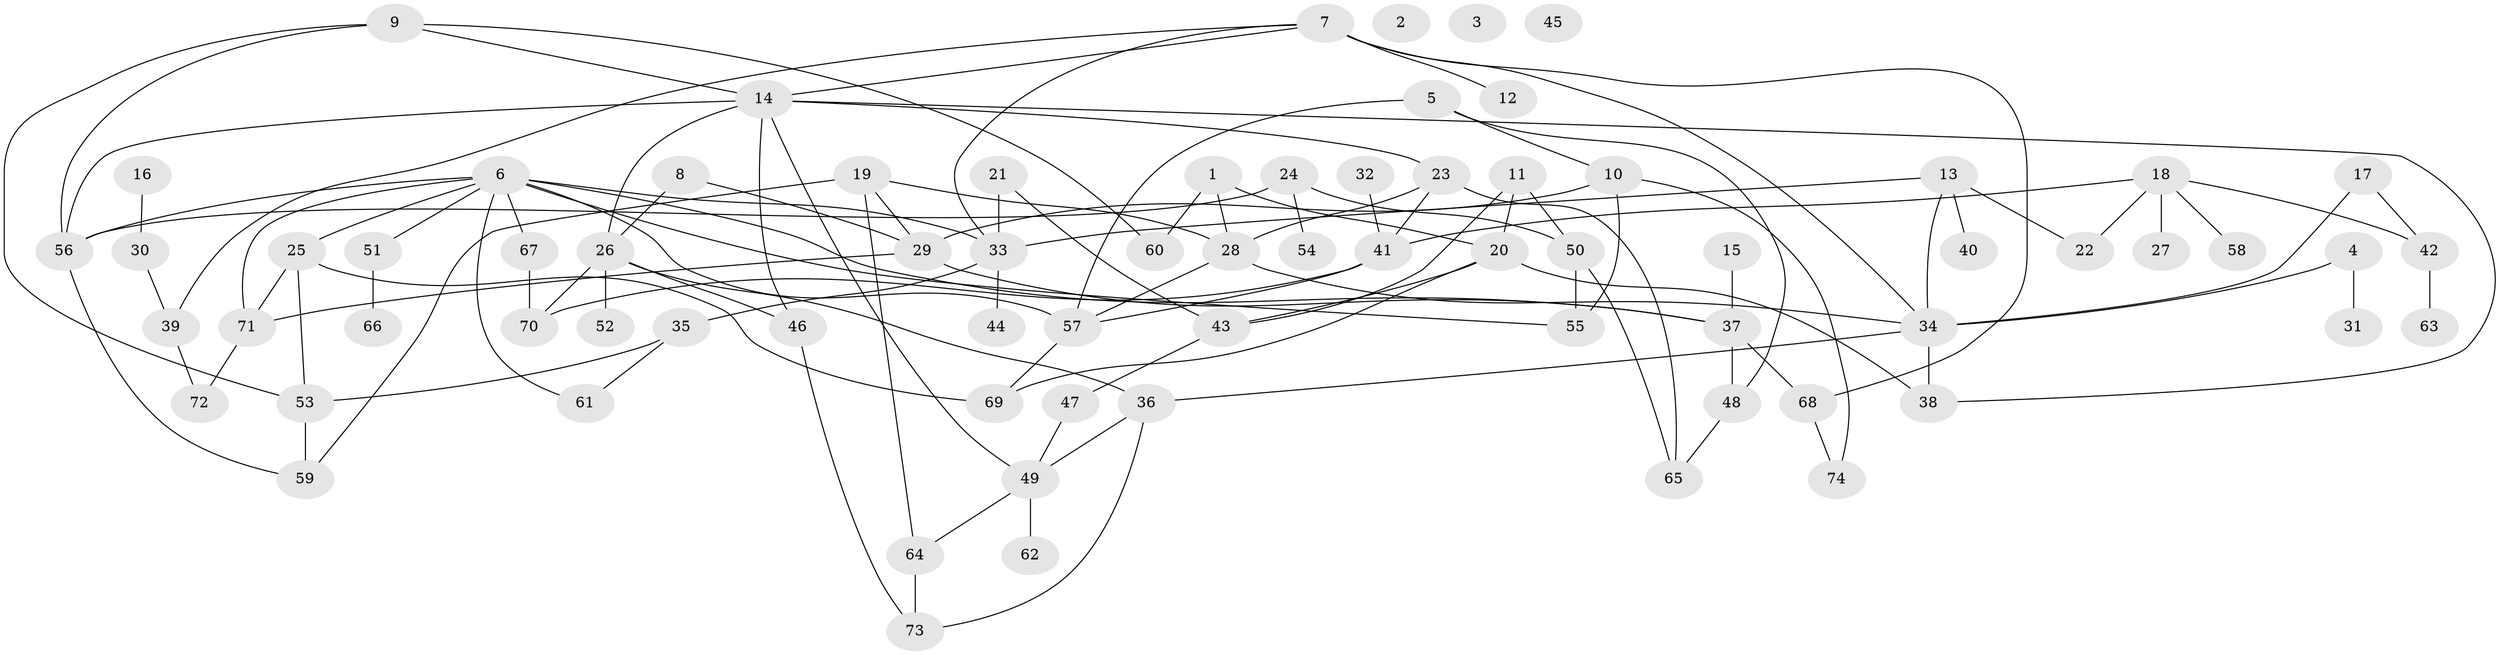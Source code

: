 // Generated by graph-tools (version 1.1) at 2025/12/03/09/25 04:12:59]
// undirected, 74 vertices, 113 edges
graph export_dot {
graph [start="1"]
  node [color=gray90,style=filled];
  1;
  2;
  3;
  4;
  5;
  6;
  7;
  8;
  9;
  10;
  11;
  12;
  13;
  14;
  15;
  16;
  17;
  18;
  19;
  20;
  21;
  22;
  23;
  24;
  25;
  26;
  27;
  28;
  29;
  30;
  31;
  32;
  33;
  34;
  35;
  36;
  37;
  38;
  39;
  40;
  41;
  42;
  43;
  44;
  45;
  46;
  47;
  48;
  49;
  50;
  51;
  52;
  53;
  54;
  55;
  56;
  57;
  58;
  59;
  60;
  61;
  62;
  63;
  64;
  65;
  66;
  67;
  68;
  69;
  70;
  71;
  72;
  73;
  74;
  1 -- 20;
  1 -- 28;
  1 -- 60;
  4 -- 31;
  4 -- 34;
  5 -- 10;
  5 -- 48;
  5 -- 57;
  6 -- 25;
  6 -- 33;
  6 -- 37;
  6 -- 51;
  6 -- 55;
  6 -- 56;
  6 -- 57;
  6 -- 61;
  6 -- 67;
  6 -- 71;
  7 -- 12;
  7 -- 14;
  7 -- 33;
  7 -- 34;
  7 -- 39;
  7 -- 68;
  8 -- 26;
  8 -- 29;
  9 -- 14;
  9 -- 53;
  9 -- 56;
  9 -- 60;
  10 -- 29;
  10 -- 55;
  10 -- 74;
  11 -- 20;
  11 -- 43;
  11 -- 50;
  13 -- 22;
  13 -- 33;
  13 -- 34;
  13 -- 40;
  14 -- 23;
  14 -- 26;
  14 -- 38;
  14 -- 46;
  14 -- 49;
  14 -- 56;
  15 -- 37;
  16 -- 30;
  17 -- 34;
  17 -- 42;
  18 -- 22;
  18 -- 27;
  18 -- 41;
  18 -- 42;
  18 -- 58;
  19 -- 28;
  19 -- 29;
  19 -- 59;
  19 -- 64;
  20 -- 38;
  20 -- 43;
  20 -- 69;
  21 -- 33;
  21 -- 43;
  23 -- 28;
  23 -- 41;
  23 -- 65;
  24 -- 50;
  24 -- 54;
  24 -- 56;
  25 -- 53;
  25 -- 69;
  25 -- 71;
  26 -- 36;
  26 -- 46;
  26 -- 52;
  26 -- 70;
  28 -- 34;
  28 -- 57;
  29 -- 37;
  29 -- 71;
  30 -- 39;
  32 -- 41;
  33 -- 35;
  33 -- 44;
  34 -- 36;
  34 -- 38;
  35 -- 53;
  35 -- 61;
  36 -- 49;
  36 -- 73;
  37 -- 48;
  37 -- 68;
  39 -- 72;
  41 -- 57;
  41 -- 70;
  42 -- 63;
  43 -- 47;
  46 -- 73;
  47 -- 49;
  48 -- 65;
  49 -- 62;
  49 -- 64;
  50 -- 55;
  50 -- 65;
  51 -- 66;
  53 -- 59;
  56 -- 59;
  57 -- 69;
  64 -- 73;
  67 -- 70;
  68 -- 74;
  71 -- 72;
}
